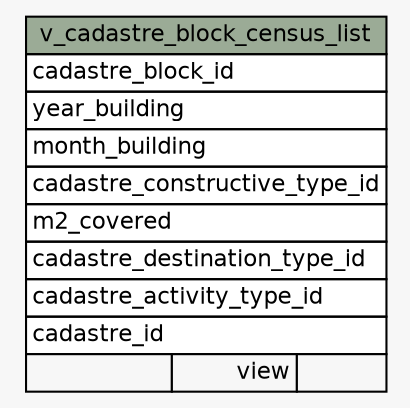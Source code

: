// dot 2.38.0 on Linux 4.10.0-32-generic
digraph "v_cadastre_block_census_list" {
  graph [
    rankdir="RL"
    bgcolor="#f7f7f7"
  ];
  node [
    fontname="Helvetica"
    fontsize="11"
    shape="plaintext"
  ];
  edge [
    arrowsize="0.8"
  ];
  "v_cadastre_block_census_list" [
    label=<
    <TABLE BORDER="0" CELLBORDER="1" CELLSPACING="0" BGCOLOR="#ffffff">
      <TR><TD PORT="v_cadastre_block_census_list.heading" COLSPAN="3" BGCOLOR="#9bab96" ALIGN="CENTER">v_cadastre_block_census_list</TD></TR>
      <TR><TD PORT="cadastre_block_id" COLSPAN="3" ALIGN="LEFT">cadastre_block_id</TD></TR>
      <TR><TD PORT="year_building" COLSPAN="3" ALIGN="LEFT">year_building</TD></TR>
      <TR><TD PORT="month_building" COLSPAN="3" ALIGN="LEFT">month_building</TD></TR>
      <TR><TD PORT="cadastre_constructive_type_id" COLSPAN="3" ALIGN="LEFT">cadastre_constructive_type_id</TD></TR>
      <TR><TD PORT="m2_covered" COLSPAN="3" ALIGN="LEFT">m2_covered</TD></TR>
      <TR><TD PORT="cadastre_destination_type_id" COLSPAN="3" ALIGN="LEFT">cadastre_destination_type_id</TD></TR>
      <TR><TD PORT="cadastre_activity_type_id" COLSPAN="3" ALIGN="LEFT">cadastre_activity_type_id</TD></TR>
      <TR><TD PORT="cadastre_id" COLSPAN="3" ALIGN="LEFT">cadastre_id</TD></TR>
      <TR><TD ALIGN="LEFT" BGCOLOR="#f7f7f7">  </TD><TD ALIGN="RIGHT" BGCOLOR="#f7f7f7">view</TD><TD ALIGN="RIGHT" BGCOLOR="#f7f7f7">  </TD></TR>
    </TABLE>>
    URL="tables/v_cadastre_block_census_list.html#"
    tooltip="v_cadastre_block_census_list"
  ];
}

